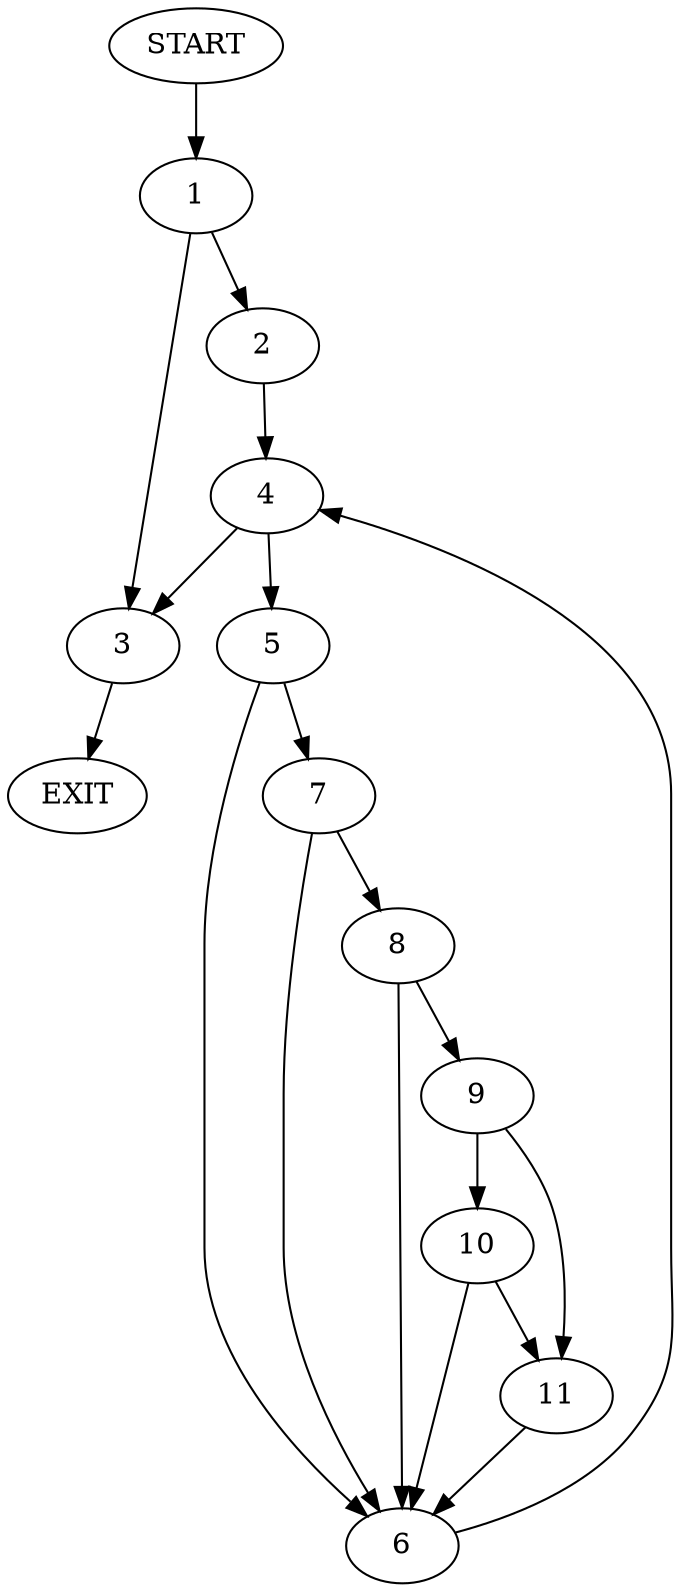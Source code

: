 digraph {
0 [label="START"]
12 [label="EXIT"]
0 -> 1
1 -> 2
1 -> 3
3 -> 12
2 -> 4
4 -> 5
4 -> 3
5 -> 6
5 -> 7
7 -> 6
7 -> 8
6 -> 4
8 -> 6
8 -> 9
9 -> 10
9 -> 11
11 -> 6
10 -> 6
10 -> 11
}
